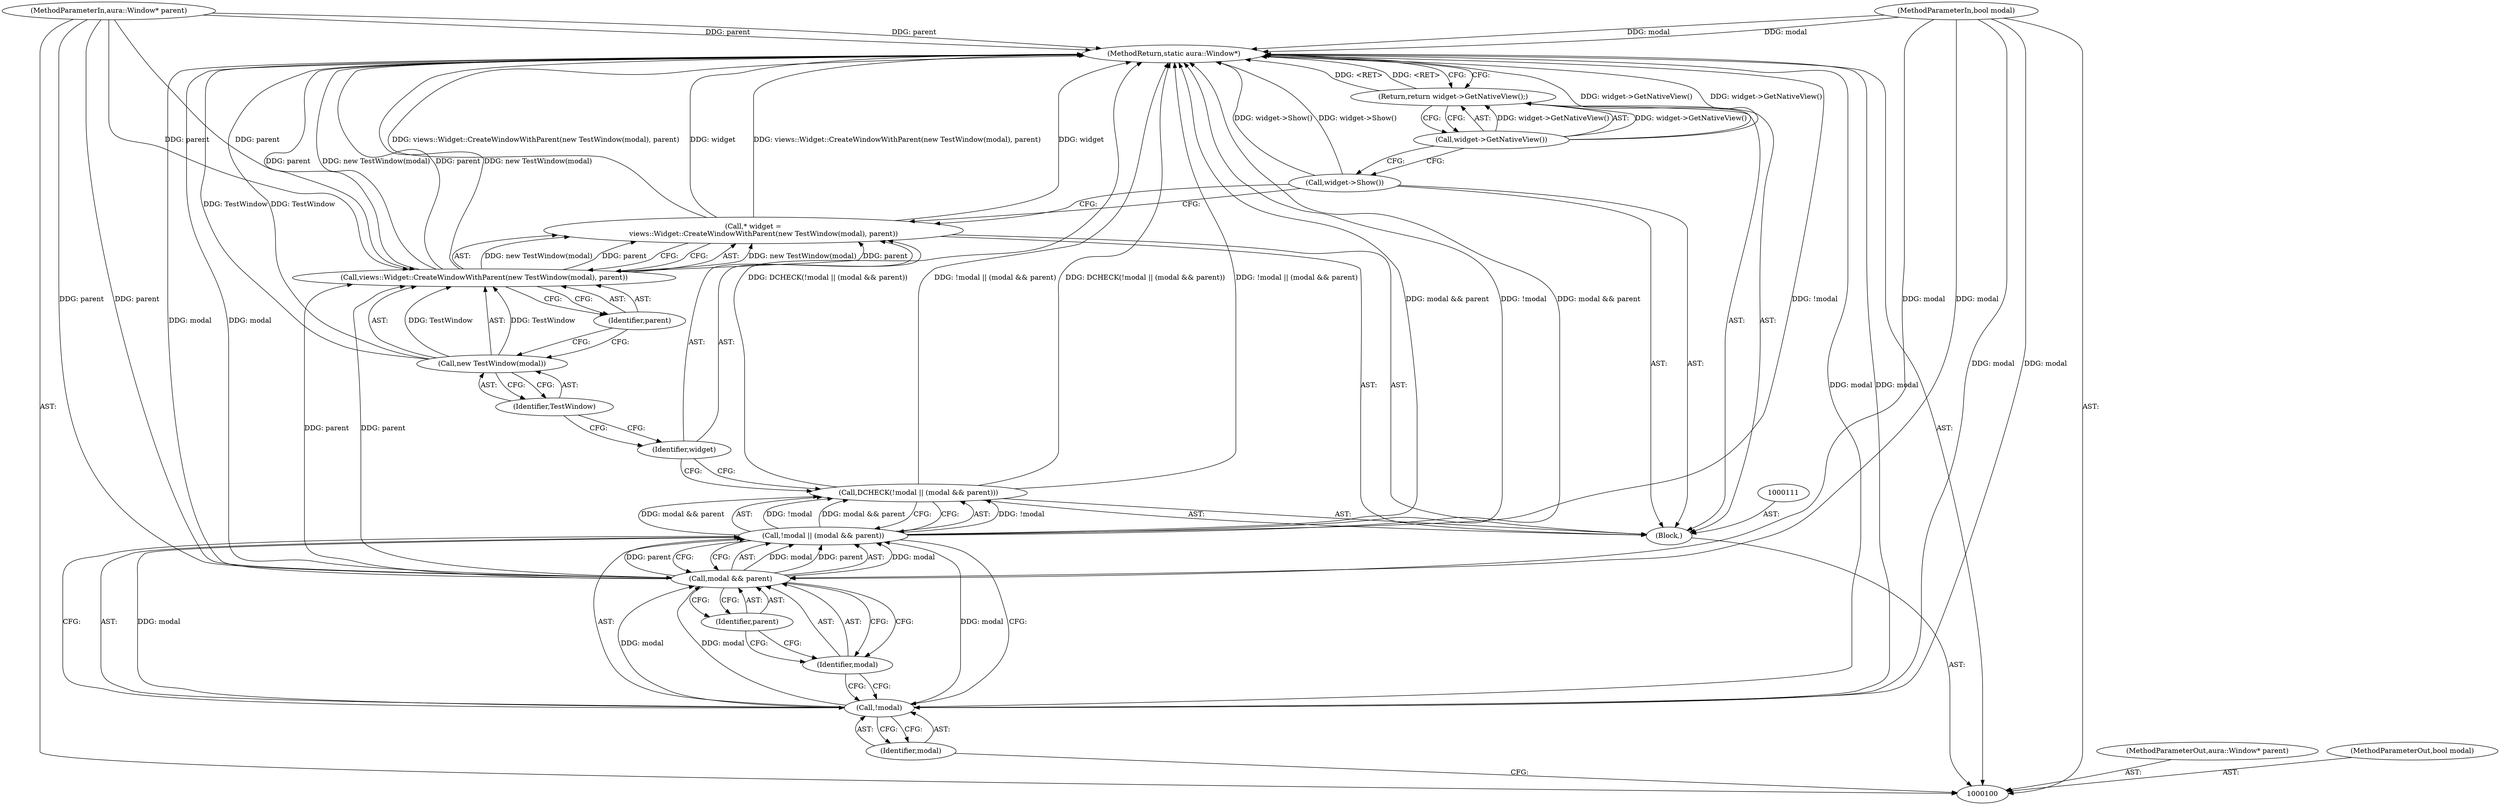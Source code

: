 digraph "1_Chrome_3fe224d430d863880df0050faaa037b0eb00d3c0_0" {
"1000121" [label="(MethodReturn,static aura::Window*)"];
"1000101" [label="(MethodParameterIn,aura::Window* parent)"];
"1000167" [label="(MethodParameterOut,aura::Window* parent)"];
"1000102" [label="(MethodParameterIn,bool modal)"];
"1000168" [label="(MethodParameterOut,bool modal)"];
"1000103" [label="(Block,)"];
"1000105" [label="(Call,!modal || (modal && parent))"];
"1000106" [label="(Call,!modal)"];
"1000107" [label="(Identifier,modal)"];
"1000108" [label="(Call,modal && parent)"];
"1000109" [label="(Identifier,modal)"];
"1000110" [label="(Identifier,parent)"];
"1000104" [label="(Call,DCHECK(!modal || (modal && parent)))"];
"1000112" [label="(Call,* widget =\n         views::Widget::CreateWindowWithParent(new TestWindow(modal), parent))"];
"1000113" [label="(Identifier,widget)"];
"1000115" [label="(Call,new TestWindow(modal))"];
"1000116" [label="(Identifier,TestWindow)"];
"1000117" [label="(Identifier,parent)"];
"1000114" [label="(Call,views::Widget::CreateWindowWithParent(new TestWindow(modal), parent))"];
"1000118" [label="(Call,widget->Show())"];
"1000120" [label="(Call,widget->GetNativeView())"];
"1000119" [label="(Return,return widget->GetNativeView();)"];
"1000121" -> "1000100"  [label="AST: "];
"1000121" -> "1000119"  [label="CFG: "];
"1000114" -> "1000121"  [label="DDG: parent"];
"1000114" -> "1000121"  [label="DDG: new TestWindow(modal)"];
"1000105" -> "1000121"  [label="DDG: modal && parent"];
"1000105" -> "1000121"  [label="DDG: !modal"];
"1000106" -> "1000121"  [label="DDG: modal"];
"1000104" -> "1000121"  [label="DDG: DCHECK(!modal || (modal && parent))"];
"1000104" -> "1000121"  [label="DDG: !modal || (modal && parent)"];
"1000112" -> "1000121"  [label="DDG: views::Widget::CreateWindowWithParent(new TestWindow(modal), parent)"];
"1000112" -> "1000121"  [label="DDG: widget"];
"1000118" -> "1000121"  [label="DDG: widget->Show()"];
"1000115" -> "1000121"  [label="DDG: TestWindow"];
"1000102" -> "1000121"  [label="DDG: modal"];
"1000101" -> "1000121"  [label="DDG: parent"];
"1000120" -> "1000121"  [label="DDG: widget->GetNativeView()"];
"1000108" -> "1000121"  [label="DDG: modal"];
"1000119" -> "1000121"  [label="DDG: <RET>"];
"1000101" -> "1000100"  [label="AST: "];
"1000101" -> "1000121"  [label="DDG: parent"];
"1000101" -> "1000108"  [label="DDG: parent"];
"1000101" -> "1000114"  [label="DDG: parent"];
"1000167" -> "1000100"  [label="AST: "];
"1000102" -> "1000100"  [label="AST: "];
"1000102" -> "1000121"  [label="DDG: modal"];
"1000102" -> "1000106"  [label="DDG: modal"];
"1000102" -> "1000108"  [label="DDG: modal"];
"1000168" -> "1000100"  [label="AST: "];
"1000103" -> "1000100"  [label="AST: "];
"1000104" -> "1000103"  [label="AST: "];
"1000111" -> "1000103"  [label="AST: "];
"1000112" -> "1000103"  [label="AST: "];
"1000118" -> "1000103"  [label="AST: "];
"1000119" -> "1000103"  [label="AST: "];
"1000105" -> "1000104"  [label="AST: "];
"1000105" -> "1000106"  [label="CFG: "];
"1000105" -> "1000108"  [label="CFG: "];
"1000106" -> "1000105"  [label="AST: "];
"1000108" -> "1000105"  [label="AST: "];
"1000104" -> "1000105"  [label="CFG: "];
"1000105" -> "1000121"  [label="DDG: modal && parent"];
"1000105" -> "1000121"  [label="DDG: !modal"];
"1000105" -> "1000104"  [label="DDG: !modal"];
"1000105" -> "1000104"  [label="DDG: modal && parent"];
"1000106" -> "1000105"  [label="DDG: modal"];
"1000108" -> "1000105"  [label="DDG: modal"];
"1000108" -> "1000105"  [label="DDG: parent"];
"1000106" -> "1000105"  [label="AST: "];
"1000106" -> "1000107"  [label="CFG: "];
"1000107" -> "1000106"  [label="AST: "];
"1000109" -> "1000106"  [label="CFG: "];
"1000105" -> "1000106"  [label="CFG: "];
"1000106" -> "1000121"  [label="DDG: modal"];
"1000106" -> "1000105"  [label="DDG: modal"];
"1000102" -> "1000106"  [label="DDG: modal"];
"1000106" -> "1000108"  [label="DDG: modal"];
"1000107" -> "1000106"  [label="AST: "];
"1000107" -> "1000100"  [label="CFG: "];
"1000106" -> "1000107"  [label="CFG: "];
"1000108" -> "1000105"  [label="AST: "];
"1000108" -> "1000109"  [label="CFG: "];
"1000108" -> "1000110"  [label="CFG: "];
"1000109" -> "1000108"  [label="AST: "];
"1000110" -> "1000108"  [label="AST: "];
"1000105" -> "1000108"  [label="CFG: "];
"1000108" -> "1000121"  [label="DDG: modal"];
"1000108" -> "1000105"  [label="DDG: modal"];
"1000108" -> "1000105"  [label="DDG: parent"];
"1000106" -> "1000108"  [label="DDG: modal"];
"1000102" -> "1000108"  [label="DDG: modal"];
"1000101" -> "1000108"  [label="DDG: parent"];
"1000108" -> "1000114"  [label="DDG: parent"];
"1000109" -> "1000108"  [label="AST: "];
"1000109" -> "1000106"  [label="CFG: "];
"1000110" -> "1000109"  [label="CFG: "];
"1000108" -> "1000109"  [label="CFG: "];
"1000110" -> "1000108"  [label="AST: "];
"1000110" -> "1000109"  [label="CFG: "];
"1000108" -> "1000110"  [label="CFG: "];
"1000104" -> "1000103"  [label="AST: "];
"1000104" -> "1000105"  [label="CFG: "];
"1000105" -> "1000104"  [label="AST: "];
"1000113" -> "1000104"  [label="CFG: "];
"1000104" -> "1000121"  [label="DDG: DCHECK(!modal || (modal && parent))"];
"1000104" -> "1000121"  [label="DDG: !modal || (modal && parent)"];
"1000105" -> "1000104"  [label="DDG: !modal"];
"1000105" -> "1000104"  [label="DDG: modal && parent"];
"1000112" -> "1000103"  [label="AST: "];
"1000112" -> "1000114"  [label="CFG: "];
"1000113" -> "1000112"  [label="AST: "];
"1000114" -> "1000112"  [label="AST: "];
"1000118" -> "1000112"  [label="CFG: "];
"1000112" -> "1000121"  [label="DDG: views::Widget::CreateWindowWithParent(new TestWindow(modal), parent)"];
"1000112" -> "1000121"  [label="DDG: widget"];
"1000114" -> "1000112"  [label="DDG: new TestWindow(modal)"];
"1000114" -> "1000112"  [label="DDG: parent"];
"1000113" -> "1000112"  [label="AST: "];
"1000113" -> "1000104"  [label="CFG: "];
"1000116" -> "1000113"  [label="CFG: "];
"1000115" -> "1000114"  [label="AST: "];
"1000115" -> "1000116"  [label="CFG: "];
"1000116" -> "1000115"  [label="AST: "];
"1000117" -> "1000115"  [label="CFG: "];
"1000115" -> "1000121"  [label="DDG: TestWindow"];
"1000115" -> "1000114"  [label="DDG: TestWindow"];
"1000116" -> "1000115"  [label="AST: "];
"1000116" -> "1000113"  [label="CFG: "];
"1000115" -> "1000116"  [label="CFG: "];
"1000117" -> "1000114"  [label="AST: "];
"1000117" -> "1000115"  [label="CFG: "];
"1000114" -> "1000117"  [label="CFG: "];
"1000114" -> "1000112"  [label="AST: "];
"1000114" -> "1000117"  [label="CFG: "];
"1000115" -> "1000114"  [label="AST: "];
"1000117" -> "1000114"  [label="AST: "];
"1000112" -> "1000114"  [label="CFG: "];
"1000114" -> "1000121"  [label="DDG: parent"];
"1000114" -> "1000121"  [label="DDG: new TestWindow(modal)"];
"1000114" -> "1000112"  [label="DDG: new TestWindow(modal)"];
"1000114" -> "1000112"  [label="DDG: parent"];
"1000115" -> "1000114"  [label="DDG: TestWindow"];
"1000108" -> "1000114"  [label="DDG: parent"];
"1000101" -> "1000114"  [label="DDG: parent"];
"1000118" -> "1000103"  [label="AST: "];
"1000118" -> "1000112"  [label="CFG: "];
"1000120" -> "1000118"  [label="CFG: "];
"1000118" -> "1000121"  [label="DDG: widget->Show()"];
"1000120" -> "1000119"  [label="AST: "];
"1000120" -> "1000118"  [label="CFG: "];
"1000119" -> "1000120"  [label="CFG: "];
"1000120" -> "1000121"  [label="DDG: widget->GetNativeView()"];
"1000120" -> "1000119"  [label="DDG: widget->GetNativeView()"];
"1000119" -> "1000103"  [label="AST: "];
"1000119" -> "1000120"  [label="CFG: "];
"1000120" -> "1000119"  [label="AST: "];
"1000121" -> "1000119"  [label="CFG: "];
"1000119" -> "1000121"  [label="DDG: <RET>"];
"1000120" -> "1000119"  [label="DDG: widget->GetNativeView()"];
}
